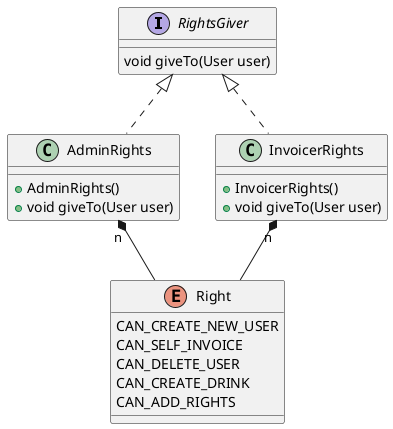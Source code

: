 @startuml

interface RightsGiver {
    void giveTo(User user)
}

class AdminRights implements RightsGiver {
    + AdminRights()
    + void giveTo(User user)
}

class InvoicerRights implements RightsGiver {
    + InvoicerRights()
    + void giveTo(User user)
}

enum Right {
    CAN_CREATE_NEW_USER
    CAN_SELF_INVOICE
    CAN_DELETE_USER
    CAN_CREATE_DRINK
    CAN_ADD_RIGHTS
}

AdminRights "n" *-- Right
InvoicerRights "n" *-- Right
@enduml